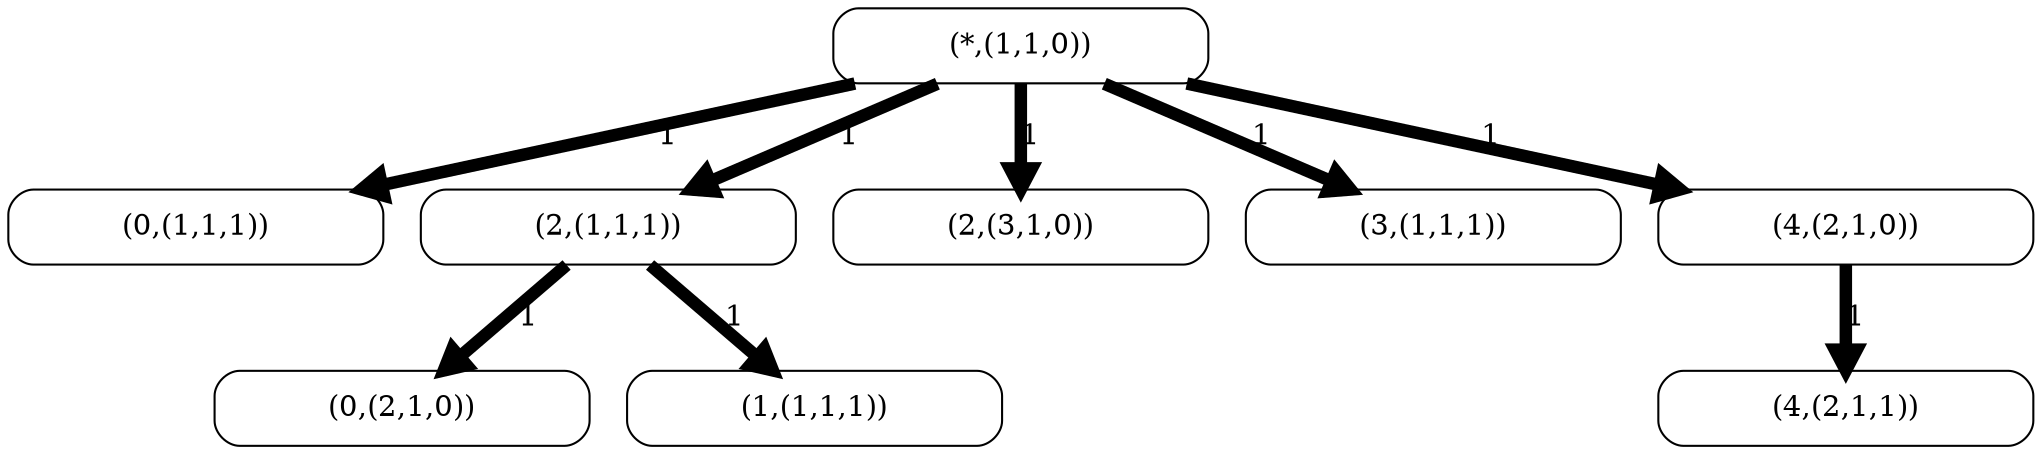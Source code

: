 digraph G {
	5 [label="(*,(1,1,0))",shape=box,style=rounded,fixedsize=true,width=2.5]
	8 [label="(0,(1,1,1))",shape=box,style=rounded,fixedsize=true,width=2.5]
	4 [label="(0,(2,1,0))",shape=box,style=rounded,fixedsize=true,width=2.5]
	3 [label="(1,(1,1,1))",shape=box,style=rounded,fixedsize=true,width=2.5]
	2 [label="(2,(1,1,1))",shape=box,style=rounded,fixedsize=true,width=2.5]
	7 [label="(2,(3,1,0))",shape=box,style=rounded,fixedsize=true,width=2.5]
	6 [label="(3,(1,1,1))",shape=box,style=rounded,fixedsize=true,width=2.5]
	0 [label="(4,(2,1,0))",shape=box,style=rounded,fixedsize=true,width=2.5]
	1 [label="(4,(2,1,1))",shape=box,style=rounded,fixedsize=true,width=2.5]
	5 -> 8 [label=1,penwidth=6]
	5 -> 2 [label=1,penwidth=6]
	5 -> 7 [label=1,penwidth=6]
	5 -> 6 [label=1,penwidth=6]
	5 -> 0 [label=1,penwidth=6]
	2 -> 4 [label=1,penwidth=6]
	2 -> 3 [label=1,penwidth=6]
	0 -> 1 [label=1,penwidth=6]
}
